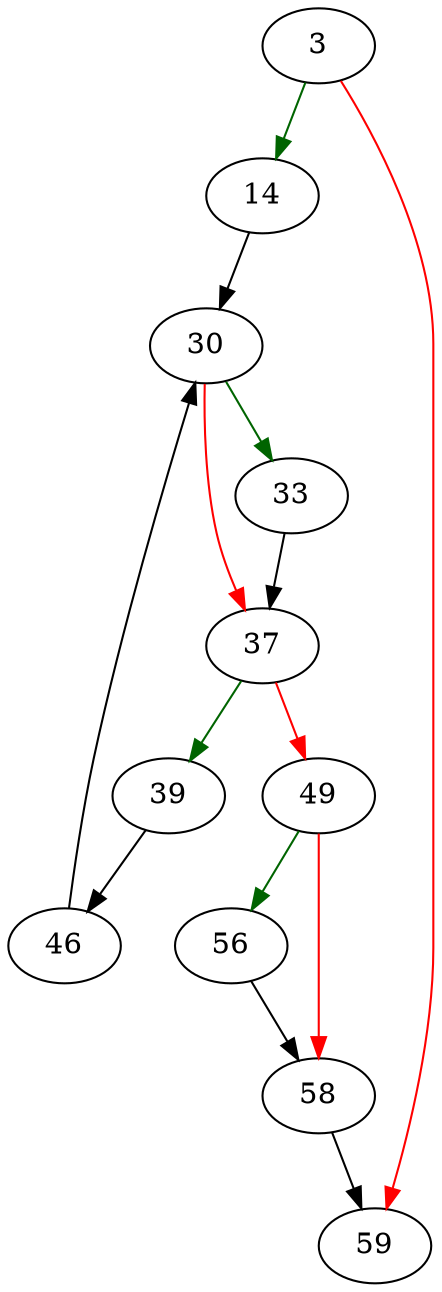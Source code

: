 strict digraph "sqlite3WalUndo" {
	// Node definitions.
	3 [entry=true];
	14;
	59;
	30;
	33;
	37;
	39;
	49;
	46;
	56;
	58;

	// Edge definitions.
	3 -> 14 [
		color=darkgreen
		cond=true
	];
	3 -> 59 [
		color=red
		cond=false
	];
	14 -> 30;
	30 -> 33 [
		color=darkgreen
		cond=true
	];
	30 -> 37 [
		color=red
		cond=false
	];
	33 -> 37;
	37 -> 39 [
		color=darkgreen
		cond=true
	];
	37 -> 49 [
		color=red
		cond=false
	];
	39 -> 46;
	49 -> 56 [
		color=darkgreen
		cond=true
	];
	49 -> 58 [
		color=red
		cond=false
	];
	46 -> 30;
	56 -> 58;
	58 -> 59;
}